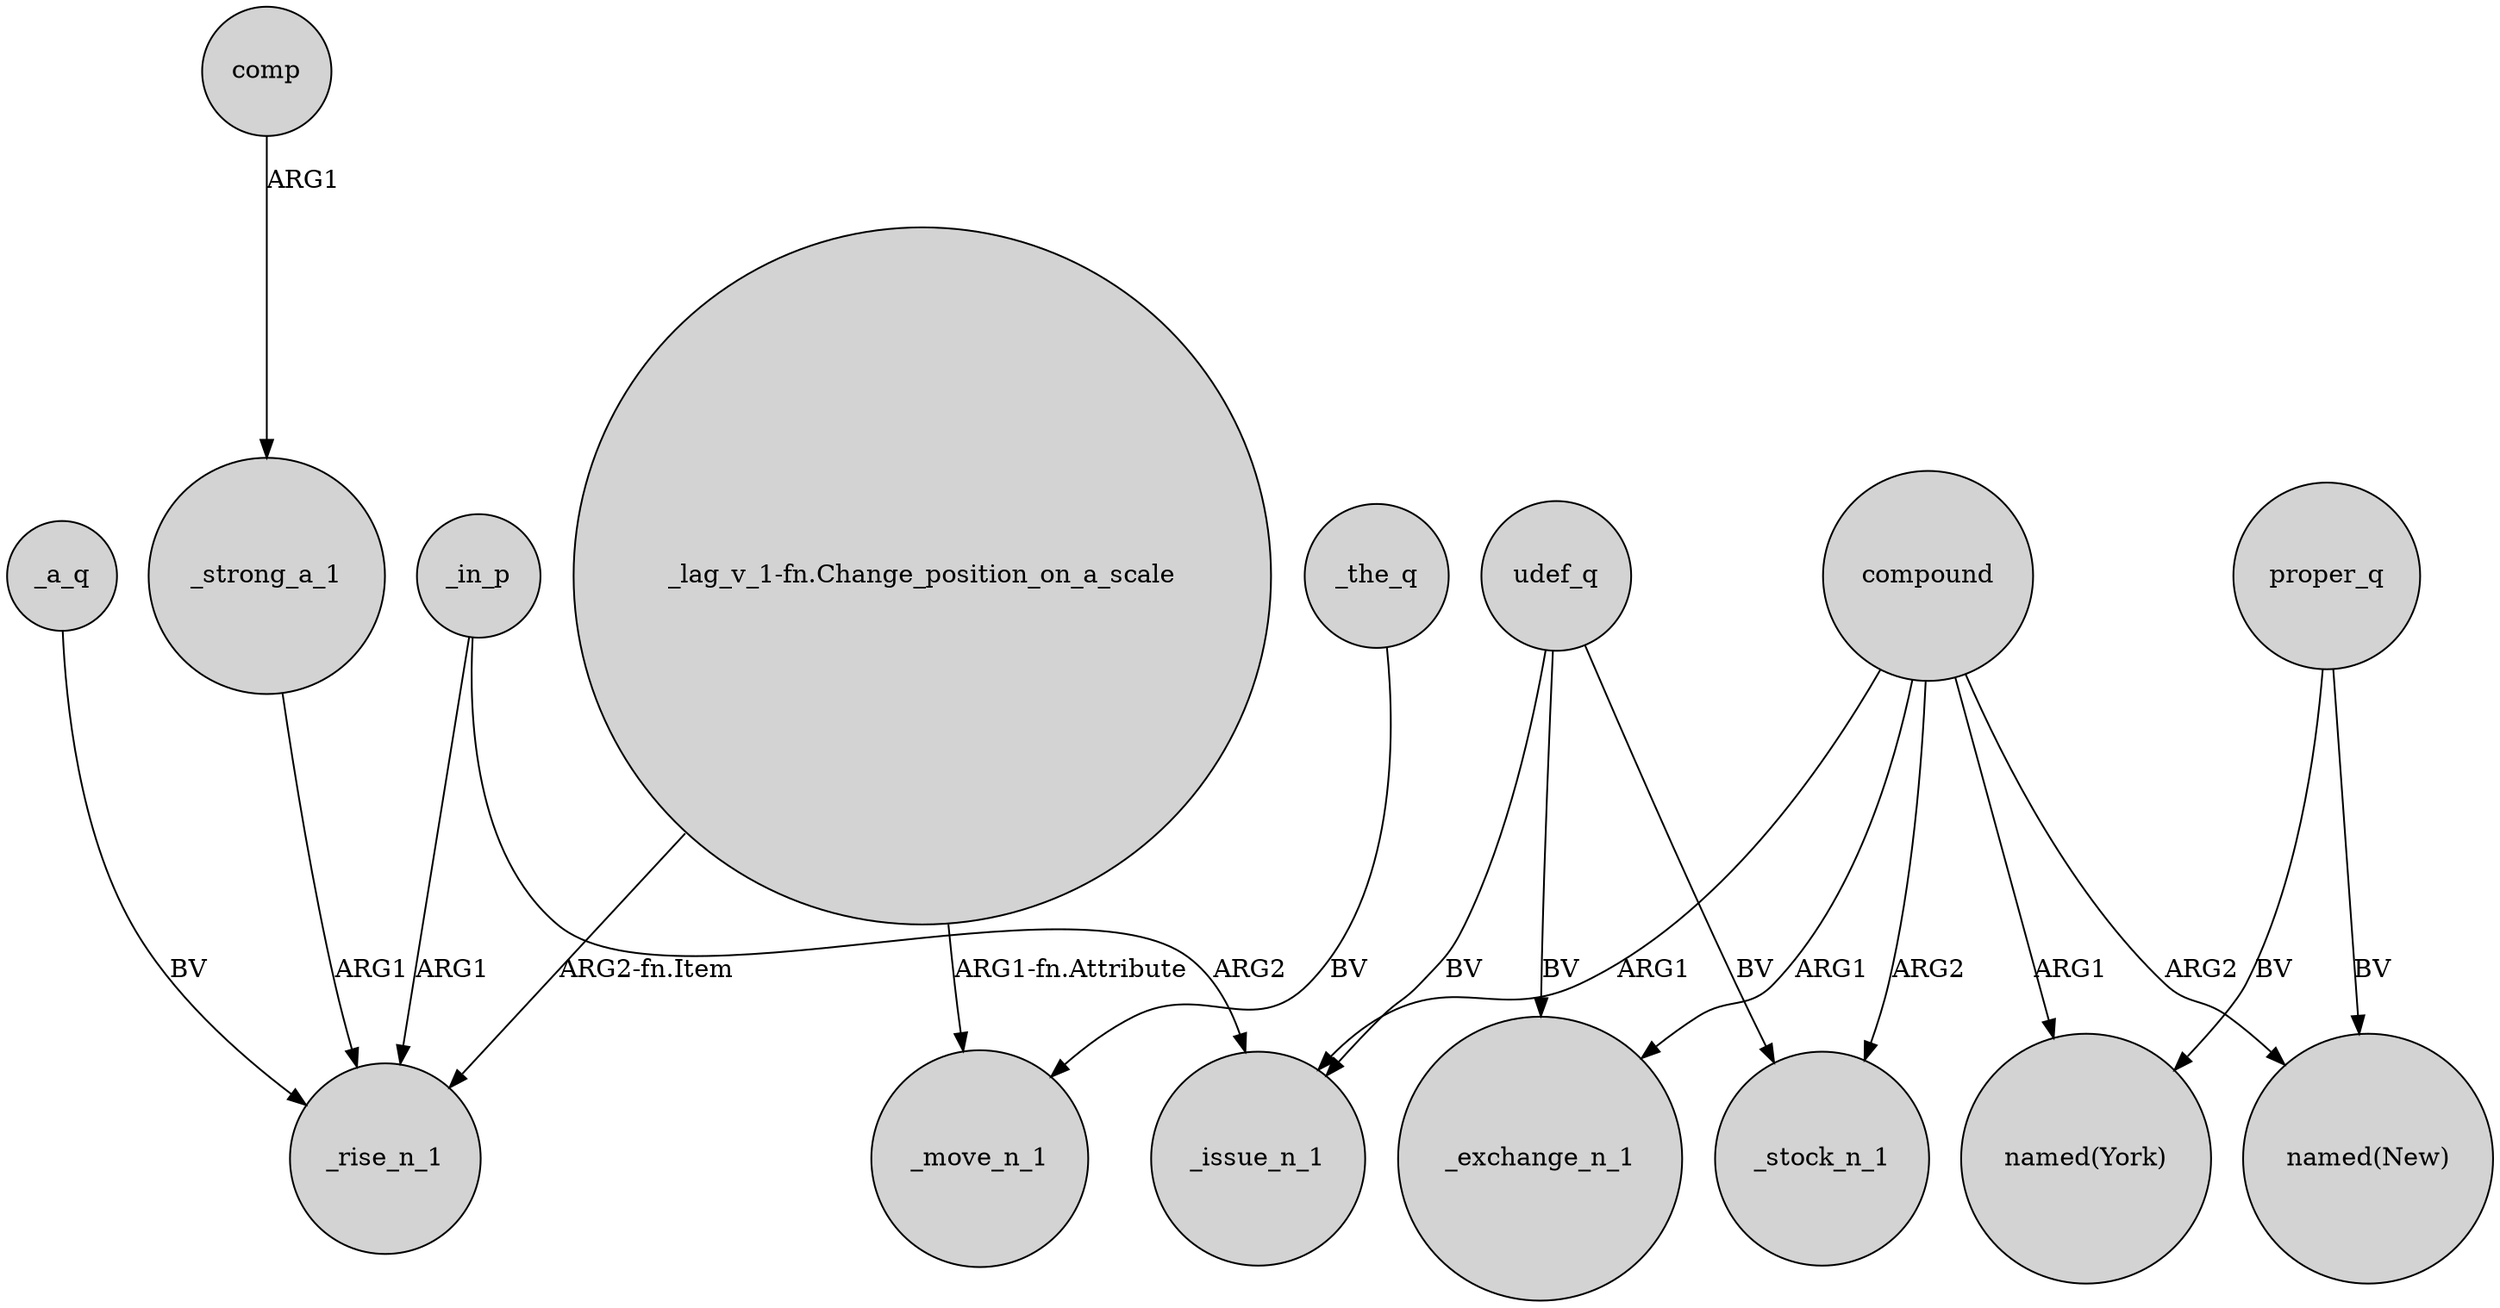 digraph {
	node [shape=circle style=filled]
	udef_q -> _issue_n_1 [label=BV]
	_in_p -> _issue_n_1 [label=ARG2]
	_a_q -> _rise_n_1 [label=BV]
	_strong_a_1 -> _rise_n_1 [label=ARG1]
	compound -> _stock_n_1 [label=ARG2]
	compound -> "named(York)" [label=ARG1]
	_in_p -> _rise_n_1 [label=ARG1]
	comp -> _strong_a_1 [label=ARG1]
	compound -> _exchange_n_1 [label=ARG1]
	proper_q -> "named(York)" [label=BV]
	"_lag_v_1-fn.Change_position_on_a_scale" -> _move_n_1 [label="ARG1-fn.Attribute"]
	compound -> "named(New)" [label=ARG2]
	_the_q -> _move_n_1 [label=BV]
	proper_q -> "named(New)" [label=BV]
	"_lag_v_1-fn.Change_position_on_a_scale" -> _rise_n_1 [label="ARG2-fn.Item"]
	udef_q -> _stock_n_1 [label=BV]
	udef_q -> _exchange_n_1 [label=BV]
	compound -> _issue_n_1 [label=ARG1]
}
